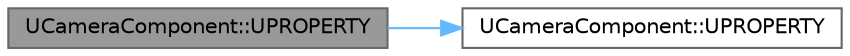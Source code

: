 digraph "UCameraComponent::UPROPERTY"
{
 // INTERACTIVE_SVG=YES
 // LATEX_PDF_SIZE
  bgcolor="transparent";
  edge [fontname=Helvetica,fontsize=10,labelfontname=Helvetica,labelfontsize=10];
  node [fontname=Helvetica,fontsize=10,shape=box,height=0.2,width=0.4];
  rankdir="LR";
  Node1 [id="Node000001",label="UCameraComponent::UPROPERTY",height=0.2,width=0.4,color="gray40", fillcolor="grey60", style="filled", fontcolor="black",tooltip="Post process settings to use for this camera."];
  Node1 -> Node2 [id="edge1_Node000001_Node000002",color="steelblue1",style="solid",tooltip=" "];
  Node2 [id="Node000002",label="UCameraComponent::UPROPERTY",height=0.2,width=0.4,color="grey40", fillcolor="white", style="filled",URL="$d4/d4b/classUCameraComponent.html#a83ff85b51849fdfb62ae80daf7932b40",tooltip="The horizontal field of view (in degrees) used for primitives tagged as \"IsFirstPerson\"."];
}
